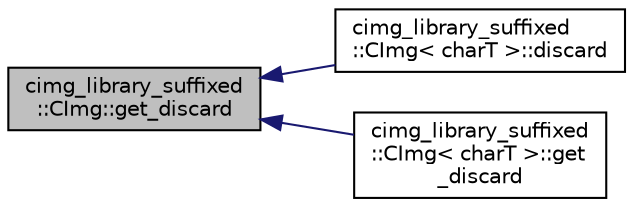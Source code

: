 digraph "cimg_library_suffixed::CImg::get_discard"
{
  edge [fontname="Helvetica",fontsize="10",labelfontname="Helvetica",labelfontsize="10"];
  node [fontname="Helvetica",fontsize="10",shape=record];
  rankdir="LR";
  Node1 [label="cimg_library_suffixed\l::CImg::get_discard",height=0.2,width=0.4,color="black", fillcolor="grey75", style="filled" fontcolor="black"];
  Node1 -> Node2 [dir="back",color="midnightblue",fontsize="10",style="solid",fontname="Helvetica"];
  Node2 [label="cimg_library_suffixed\l::CImg\< charT \>::discard",height=0.2,width=0.4,color="black", fillcolor="white", style="filled",URL="$structcimg__library__suffixed_1_1_c_img.html#acc90684fcb24070952d05daa2dfb2b84",tooltip="Discard specified value in the image buffer."];
  Node1 -> Node3 [dir="back",color="midnightblue",fontsize="10",style="solid",fontname="Helvetica"];
  Node3 [label="cimg_library_suffixed\l::CImg\< charT \>::get\l_discard",height=0.2,width=0.4,color="black", fillcolor="white", style="filled",URL="$structcimg__library__suffixed_1_1_c_img.html#afc901281671fba61b13671facabf55b4",tooltip="Discard specified sequence of values in the image buffer ."];
}
